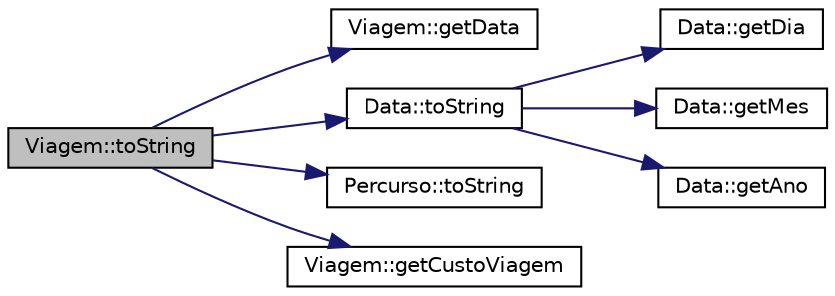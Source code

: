 digraph "Viagem::toString"
{
  edge [fontname="Helvetica",fontsize="10",labelfontname="Helvetica",labelfontsize="10"];
  node [fontname="Helvetica",fontsize="10",shape=record];
  rankdir="LR";
  Node29 [label="Viagem::toString",height=0.2,width=0.4,color="black", fillcolor="grey75", style="filled", fontcolor="black"];
  Node29 -> Node30 [color="midnightblue",fontsize="10",style="solid",fontname="Helvetica"];
  Node30 [label="Viagem::getData",height=0.2,width=0.4,color="black", fillcolor="white", style="filled",URL="$class_viagem.html#a35b80ad86e12c9b7b883c937e0749521",tooltip="função para obter data "];
  Node29 -> Node31 [color="midnightblue",fontsize="10",style="solid",fontname="Helvetica"];
  Node31 [label="Data::toString",height=0.2,width=0.4,color="black", fillcolor="white", style="filled",URL="$class_data.html#a16795b3f8095a690871899522c6df37f",tooltip="função para imprimir data com formatação especifica "];
  Node31 -> Node32 [color="midnightblue",fontsize="10",style="solid",fontname="Helvetica"];
  Node32 [label="Data::getDia",height=0.2,width=0.4,color="black", fillcolor="white", style="filled",URL="$class_data.html#aa9b7bdc683d9c493d903184e85f1e6b3",tooltip="função para obter dia "];
  Node31 -> Node33 [color="midnightblue",fontsize="10",style="solid",fontname="Helvetica"];
  Node33 [label="Data::getMes",height=0.2,width=0.4,color="black", fillcolor="white", style="filled",URL="$class_data.html#a1df6f5e1695c7cae56b9ee752a6895e8",tooltip="função para obter mes "];
  Node31 -> Node34 [color="midnightblue",fontsize="10",style="solid",fontname="Helvetica"];
  Node34 [label="Data::getAno",height=0.2,width=0.4,color="black", fillcolor="white", style="filled",URL="$class_data.html#a986bec10cbca338f08c9096d8e51efb5",tooltip="função para obter ano "];
  Node29 -> Node35 [color="midnightblue",fontsize="10",style="solid",fontname="Helvetica"];
  Node35 [label="Percurso::toString",height=0.2,width=0.4,color="black", fillcolor="white", style="filled",URL="$class_percurso.html#a04ed2a53c45b3cdd398e7efe4595378a",tooltip="função para imprimir percurso com formatação especifica "];
  Node29 -> Node36 [color="midnightblue",fontsize="10",style="solid",fontname="Helvetica"];
  Node36 [label="Viagem::getCustoViagem",height=0.2,width=0.4,color="black", fillcolor="white", style="filled",URL="$class_viagem.html#a2914432b94b57df638976193ed7d6503",tooltip="função para obter custo viagem "];
}

